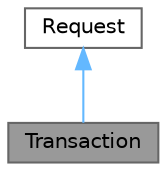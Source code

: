 digraph "Transaction"
{
 // LATEX_PDF_SIZE
  bgcolor="transparent";
  edge [fontname=Helvetica,fontsize=10,labelfontname=Helvetica,labelfontsize=10];
  node [fontname=Helvetica,fontsize=10,shape=box,height=0.2,width=0.4];
  Node1 [id="Node000001",label="Transaction",height=0.2,width=0.4,color="gray40", fillcolor="grey60", style="filled", fontcolor="black",tooltip="Class to handle trading transactions, inheriting from Request."];
  Node2 -> Node1 [id="edge1_Node000001_Node000002",dir="back",color="steelblue1",style="solid",tooltip=" "];
  Node2 [id="Node000002",label="Request",height=0.2,width=0.4,color="gray40", fillcolor="white", style="filled",URL="$class_request.html",tooltip="Class to handle trade requests."];
}
